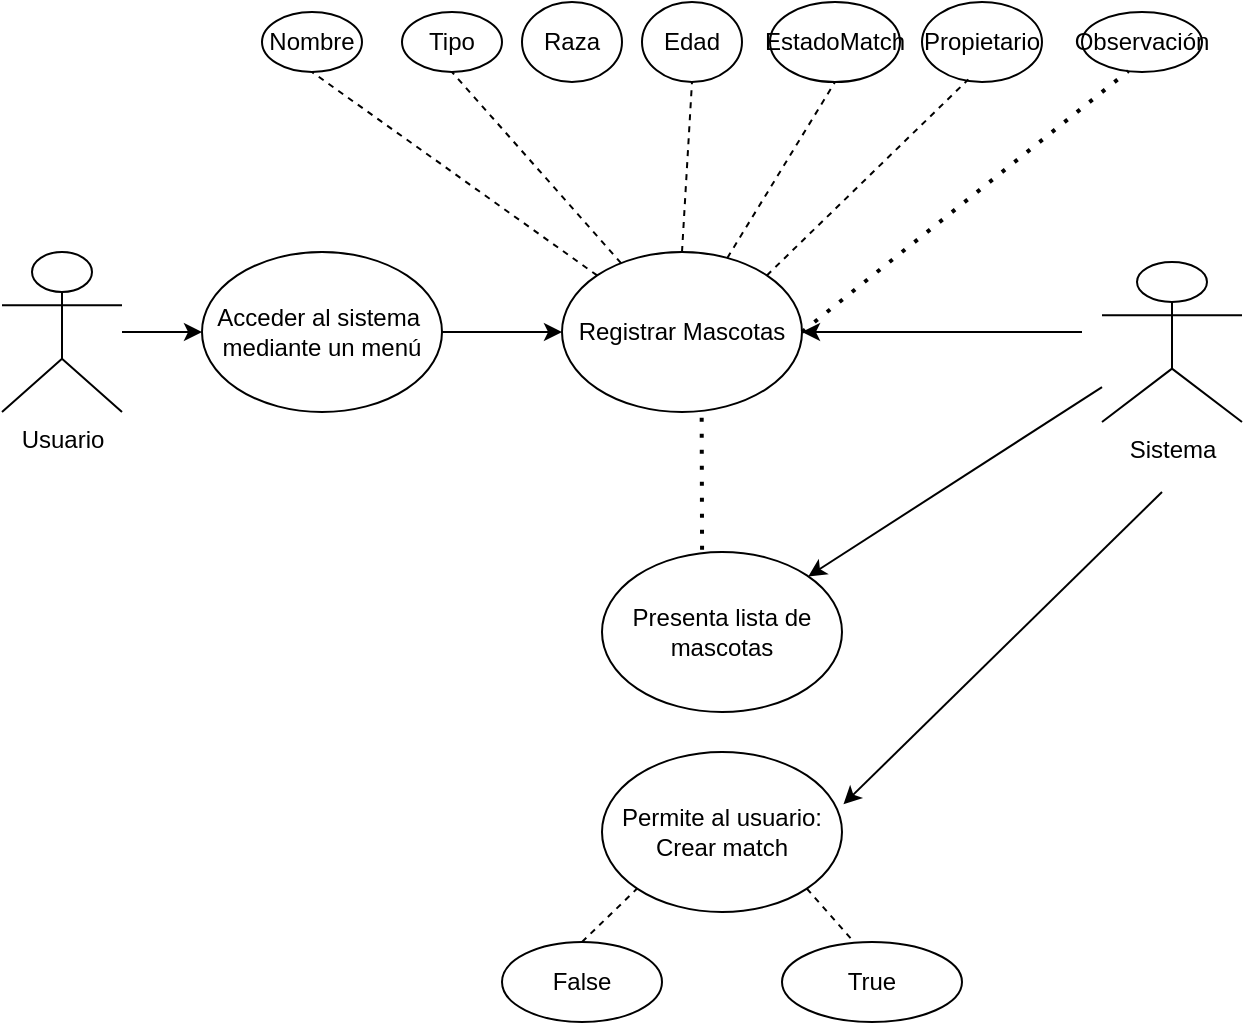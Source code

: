 <mxfile>
    <diagram id="obMte9Jq00HO8n4fS0q0" name="Page-1">
        <mxGraphModel dx="894" dy="462" grid="1" gridSize="10" guides="1" tooltips="1" connect="1" arrows="1" fold="1" page="1" pageScale="1" pageWidth="827" pageHeight="1169" math="0" shadow="0">
            <root>
                <mxCell id="0"/>
                <mxCell id="1" parent="0"/>
                <mxCell id="2" value="Usuario" style="shape=umlActor;verticalLabelPosition=bottom;verticalAlign=top;html=1;outlineConnect=0;" parent="1" vertex="1">
                    <mxGeometry x="30" y="200" width="60" height="80" as="geometry"/>
                </mxCell>
                <mxCell id="3" value="Sistema" style="shape=umlActor;verticalLabelPosition=bottom;verticalAlign=top;html=1;outlineConnect=0;" parent="1" vertex="1">
                    <mxGeometry x="580" y="205" width="70" height="80" as="geometry"/>
                </mxCell>
                <mxCell id="4" value="Registrar Mascotas" style="ellipse;whiteSpace=wrap;html=1;" parent="1" vertex="1">
                    <mxGeometry x="310" y="200" width="120" height="80" as="geometry"/>
                </mxCell>
                <mxCell id="5" value="Nombre" style="ellipse;whiteSpace=wrap;html=1;" parent="1" vertex="1">
                    <mxGeometry x="160" y="80" width="50" height="30" as="geometry"/>
                </mxCell>
                <mxCell id="6" value="Tipo" style="ellipse;whiteSpace=wrap;html=1;" parent="1" vertex="1">
                    <mxGeometry x="230" y="80" width="50" height="30" as="geometry"/>
                </mxCell>
                <mxCell id="7" value="Raza" style="ellipse;whiteSpace=wrap;html=1;" parent="1" vertex="1">
                    <mxGeometry x="290" y="75" width="50" height="40" as="geometry"/>
                </mxCell>
                <mxCell id="11" value="Presenta lista de mascotas" style="ellipse;whiteSpace=wrap;html=1;" parent="1" vertex="1">
                    <mxGeometry x="330" y="350" width="120" height="80" as="geometry"/>
                </mxCell>
                <mxCell id="16" value="Edad" style="ellipse;whiteSpace=wrap;html=1;" parent="1" vertex="1">
                    <mxGeometry x="350" y="75" width="50" height="40" as="geometry"/>
                </mxCell>
                <mxCell id="17" value="EstadoMatch" style="ellipse;whiteSpace=wrap;html=1;" parent="1" vertex="1">
                    <mxGeometry x="414" y="75" width="65" height="40" as="geometry"/>
                </mxCell>
                <mxCell id="20" value="Propietario" style="ellipse;whiteSpace=wrap;html=1;" parent="1" vertex="1">
                    <mxGeometry x="490" y="75" width="60" height="40" as="geometry"/>
                </mxCell>
                <mxCell id="21" value="Observación" style="ellipse;whiteSpace=wrap;html=1;" parent="1" vertex="1">
                    <mxGeometry x="570" y="80" width="60" height="30" as="geometry"/>
                </mxCell>
                <mxCell id="22" value="" style="endArrow=classic;html=1;" parent="1" source="2" edge="1">
                    <mxGeometry width="50" height="50" relative="1" as="geometry">
                        <mxPoint x="160" y="260" as="sourcePoint"/>
                        <mxPoint x="130" y="240" as="targetPoint"/>
                    </mxGeometry>
                </mxCell>
                <mxCell id="27" value="" style="endArrow=classic;html=1;" parent="1" edge="1" target="11" source="3">
                    <mxGeometry width="50" height="50" relative="1" as="geometry">
                        <mxPoint x="670" y="310" as="sourcePoint"/>
                        <mxPoint x="430" y="410" as="targetPoint"/>
                    </mxGeometry>
                </mxCell>
                <mxCell id="28" value="" style="endArrow=none;dashed=1;html=1;dashPattern=1 3;strokeWidth=2;exitX=0.582;exitY=1.036;exitDx=0;exitDy=0;exitPerimeter=0;entryX=0.417;entryY=0;entryDx=0;entryDy=0;entryPerimeter=0;" parent="1" source="4" target="11" edge="1">
                    <mxGeometry width="50" height="50" relative="1" as="geometry">
                        <mxPoint x="430" y="340" as="sourcePoint"/>
                        <mxPoint x="480" y="290" as="targetPoint"/>
                    </mxGeometry>
                </mxCell>
                <mxCell id="30" value="" style="endArrow=classic;html=1;entryX=1;entryY=0.5;entryDx=0;entryDy=0;" parent="1" target="4" edge="1">
                    <mxGeometry width="50" height="50" relative="1" as="geometry">
                        <mxPoint x="570" y="240" as="sourcePoint"/>
                        <mxPoint x="480" y="210" as="targetPoint"/>
                    </mxGeometry>
                </mxCell>
                <mxCell id="31" value="" style="endArrow=none;dashed=1;html=1;entryX=0.5;entryY=1;entryDx=0;entryDy=0;" parent="1" source="4" target="17" edge="1">
                    <mxGeometry width="50" height="50" relative="1" as="geometry">
                        <mxPoint x="430" y="260" as="sourcePoint"/>
                        <mxPoint x="480" y="210" as="targetPoint"/>
                    </mxGeometry>
                </mxCell>
                <mxCell id="32" value="" style="endArrow=none;dashed=1;html=1;entryX=0.386;entryY=0.967;entryDx=0;entryDy=0;entryPerimeter=0;exitX=1;exitY=0;exitDx=0;exitDy=0;" parent="1" source="4" target="20" edge="1">
                    <mxGeometry width="50" height="50" relative="1" as="geometry">
                        <mxPoint x="430" y="260" as="sourcePoint"/>
                        <mxPoint x="480" y="210" as="targetPoint"/>
                    </mxGeometry>
                </mxCell>
                <mxCell id="33" value="" style="endArrow=none;dashed=1;html=1;dashPattern=1 3;strokeWidth=2;entryX=0.386;entryY=0.984;entryDx=0;entryDy=0;entryPerimeter=0;exitX=1;exitY=0.5;exitDx=0;exitDy=0;" parent="1" source="4" target="21" edge="1">
                    <mxGeometry width="50" height="50" relative="1" as="geometry">
                        <mxPoint x="430" y="260" as="sourcePoint"/>
                        <mxPoint x="480" y="210" as="targetPoint"/>
                    </mxGeometry>
                </mxCell>
                <mxCell id="35" value="" style="endArrow=none;dashed=1;html=1;entryX=0.5;entryY=1;entryDx=0;entryDy=0;exitX=0.5;exitY=0;exitDx=0;exitDy=0;" parent="1" source="4" target="16" edge="1">
                    <mxGeometry width="50" height="50" relative="1" as="geometry">
                        <mxPoint x="430" y="260" as="sourcePoint"/>
                        <mxPoint x="480" y="210" as="targetPoint"/>
                    </mxGeometry>
                </mxCell>
                <mxCell id="36" value="" style="endArrow=none;dashed=1;html=1;entryX=0.5;entryY=1;entryDx=0;entryDy=0;" parent="1" source="4" target="6" edge="1">
                    <mxGeometry width="50" height="50" relative="1" as="geometry">
                        <mxPoint x="430" y="260" as="sourcePoint"/>
                        <mxPoint x="480" y="210" as="targetPoint"/>
                    </mxGeometry>
                </mxCell>
                <mxCell id="37" value="" style="endArrow=none;dashed=1;html=1;entryX=0.5;entryY=1;entryDx=0;entryDy=0;exitX=0;exitY=0;exitDx=0;exitDy=0;" parent="1" source="4" target="5" edge="1">
                    <mxGeometry width="50" height="50" relative="1" as="geometry">
                        <mxPoint x="430" y="260" as="sourcePoint"/>
                        <mxPoint x="480" y="210" as="targetPoint"/>
                    </mxGeometry>
                </mxCell>
                <mxCell id="40" value="Permite al usuario:&lt;br&gt;Crear match" style="ellipse;whiteSpace=wrap;html=1;" vertex="1" parent="1">
                    <mxGeometry x="330" y="450" width="120" height="80" as="geometry"/>
                </mxCell>
                <mxCell id="41" value="True" style="ellipse;whiteSpace=wrap;html=1;" vertex="1" parent="1">
                    <mxGeometry x="420" y="545" width="90" height="40" as="geometry"/>
                </mxCell>
                <mxCell id="42" value="False" style="ellipse;whiteSpace=wrap;html=1;" vertex="1" parent="1">
                    <mxGeometry x="280" y="545" width="80" height="40" as="geometry"/>
                </mxCell>
                <mxCell id="44" value="Acceder al sistema&amp;nbsp;&lt;br&gt;mediante un menú" style="ellipse;whiteSpace=wrap;html=1;" vertex="1" parent="1">
                    <mxGeometry x="130" y="200" width="120" height="80" as="geometry"/>
                </mxCell>
                <mxCell id="45" value="" style="endArrow=classic;html=1;entryX=0;entryY=0.5;entryDx=0;entryDy=0;exitX=1;exitY=0.5;exitDx=0;exitDy=0;" edge="1" parent="1" source="44" target="4">
                    <mxGeometry width="50" height="50" relative="1" as="geometry">
                        <mxPoint x="100" y="250" as="sourcePoint"/>
                        <mxPoint x="140" y="250" as="targetPoint"/>
                    </mxGeometry>
                </mxCell>
                <mxCell id="46" value="" style="endArrow=classic;html=1;entryX=1.006;entryY=0.327;entryDx=0;entryDy=0;entryPerimeter=0;" edge="1" parent="1" target="40">
                    <mxGeometry width="50" height="50" relative="1" as="geometry">
                        <mxPoint x="610" y="320" as="sourcePoint"/>
                        <mxPoint x="443.139" y="372.199" as="targetPoint"/>
                    </mxGeometry>
                </mxCell>
                <mxCell id="47" value="" style="endArrow=none;dashed=1;html=1;entryX=0.387;entryY=-0.033;entryDx=0;entryDy=0;entryPerimeter=0;exitX=1;exitY=1;exitDx=0;exitDy=0;" edge="1" parent="1" source="40" target="41">
                    <mxGeometry width="50" height="50" relative="1" as="geometry">
                        <mxPoint x="430" y="580" as="sourcePoint"/>
                        <mxPoint x="480" y="530" as="targetPoint"/>
                    </mxGeometry>
                </mxCell>
                <mxCell id="48" value="" style="endArrow=none;dashed=1;html=1;entryX=0;entryY=1;entryDx=0;entryDy=0;exitX=0.5;exitY=0;exitDx=0;exitDy=0;" edge="1" parent="1" source="42" target="40">
                    <mxGeometry width="50" height="50" relative="1" as="geometry">
                        <mxPoint x="442.426" y="568.284" as="sourcePoint"/>
                        <mxPoint x="484.83" y="588.68" as="targetPoint"/>
                    </mxGeometry>
                </mxCell>
            </root>
        </mxGraphModel>
    </diagram>
</mxfile>